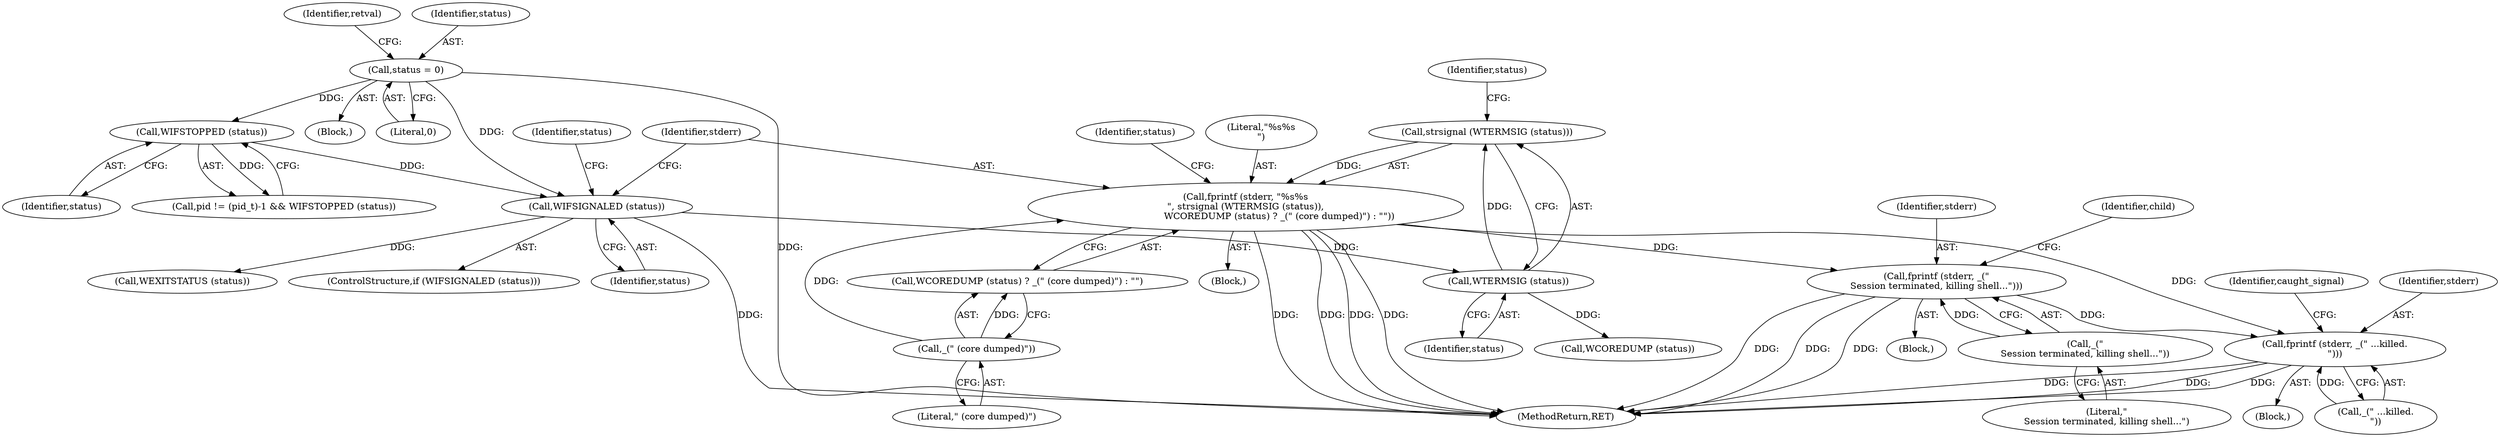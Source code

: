 digraph "0_util-linux_dffab154d29a288aa171ff50263ecc8f2e14a891@API" {
"1000388" [label="(Call,fprintf (stderr, _(\"\nSession terminated, killing shell...\")))"];
"1000346" [label="(Call,fprintf (stderr, \"%s%s\n\", strsignal (WTERMSIG (status)),\n                       WCOREDUMP (status) ? _(\" (core dumped)\") : \"\"))"];
"1000349" [label="(Call,strsignal (WTERMSIG (status)))"];
"1000350" [label="(Call,WTERMSIG (status))"];
"1000343" [label="(Call,WIFSIGNALED (status))"];
"1000113" [label="(Call,status = 0)"];
"1000323" [label="(Call,WIFSTOPPED (status))"];
"1000355" [label="(Call,_(\" (core dumped)\"))"];
"1000390" [label="(Call,_(\"\nSession terminated, killing shell...\"))"];
"1000405" [label="(Call,fprintf (stderr, _(\" ...killed.\n\")))"];
"1000388" [label="(Call,fprintf (stderr, _(\"\nSession terminated, killing shell...\")))"];
"1000393" [label="(Identifier,child)"];
"1000359" [label="(Identifier,status)"];
"1000118" [label="(Identifier,retval)"];
"1000348" [label="(Literal,\"%s%s\n\")"];
"1000356" [label="(Literal,\" (core dumped)\")"];
"1000343" [label="(Call,WIFSIGNALED (status))"];
"1000366" [label="(Identifier,status)"];
"1000367" [label="(Call,WEXITSTATUS (status))"];
"1000342" [label="(ControlStructure,if (WIFSIGNALED (status)))"];
"1000354" [label="(Identifier,status)"];
"1000323" [label="(Call,WIFSTOPPED (status))"];
"1000316" [label="(Call,pid != (pid_t)-1 && WIFSTOPPED (status))"];
"1000351" [label="(Identifier,status)"];
"1000353" [label="(Call,WCOREDUMP (status))"];
"1000114" [label="(Identifier,status)"];
"1000390" [label="(Call,_(\"\nSession terminated, killing shell...\"))"];
"1000347" [label="(Identifier,stderr)"];
"1000355" [label="(Call,_(\" (core dumped)\"))"];
"1000346" [label="(Call,fprintf (stderr, \"%s%s\n\", strsignal (WTERMSIG (status)),\n                       WCOREDUMP (status) ? _(\" (core dumped)\") : \"\"))"];
"1000399" [label="(Block,)"];
"1000407" [label="(Call,_(\" ...killed.\n\"))"];
"1000387" [label="(Block,)"];
"1000350" [label="(Call,WTERMSIG (status))"];
"1000410" [label="(Identifier,caught_signal)"];
"1000345" [label="(Block,)"];
"1000405" [label="(Call,fprintf (stderr, _(\" ...killed.\n\")))"];
"1000389" [label="(Identifier,stderr)"];
"1000344" [label="(Identifier,status)"];
"1000113" [label="(Call,status = 0)"];
"1000324" [label="(Identifier,status)"];
"1000108" [label="(Block,)"];
"1000115" [label="(Literal,0)"];
"1000352" [label="(Call,WCOREDUMP (status) ? _(\" (core dumped)\") : \"\")"];
"1000391" [label="(Literal,\"\nSession terminated, killing shell...\")"];
"1000349" [label="(Call,strsignal (WTERMSIG (status)))"];
"1000406" [label="(Identifier,stderr)"];
"1000449" [label="(MethodReturn,RET)"];
"1000388" -> "1000387"  [label="AST: "];
"1000388" -> "1000390"  [label="CFG: "];
"1000389" -> "1000388"  [label="AST: "];
"1000390" -> "1000388"  [label="AST: "];
"1000393" -> "1000388"  [label="CFG: "];
"1000388" -> "1000449"  [label="DDG: "];
"1000388" -> "1000449"  [label="DDG: "];
"1000388" -> "1000449"  [label="DDG: "];
"1000346" -> "1000388"  [label="DDG: "];
"1000390" -> "1000388"  [label="DDG: "];
"1000388" -> "1000405"  [label="DDG: "];
"1000346" -> "1000345"  [label="AST: "];
"1000346" -> "1000352"  [label="CFG: "];
"1000347" -> "1000346"  [label="AST: "];
"1000348" -> "1000346"  [label="AST: "];
"1000349" -> "1000346"  [label="AST: "];
"1000352" -> "1000346"  [label="AST: "];
"1000359" -> "1000346"  [label="CFG: "];
"1000346" -> "1000449"  [label="DDG: "];
"1000346" -> "1000449"  [label="DDG: "];
"1000346" -> "1000449"  [label="DDG: "];
"1000346" -> "1000449"  [label="DDG: "];
"1000349" -> "1000346"  [label="DDG: "];
"1000355" -> "1000346"  [label="DDG: "];
"1000346" -> "1000405"  [label="DDG: "];
"1000349" -> "1000350"  [label="CFG: "];
"1000350" -> "1000349"  [label="AST: "];
"1000354" -> "1000349"  [label="CFG: "];
"1000350" -> "1000349"  [label="DDG: "];
"1000350" -> "1000351"  [label="CFG: "];
"1000351" -> "1000350"  [label="AST: "];
"1000343" -> "1000350"  [label="DDG: "];
"1000350" -> "1000353"  [label="DDG: "];
"1000343" -> "1000342"  [label="AST: "];
"1000343" -> "1000344"  [label="CFG: "];
"1000344" -> "1000343"  [label="AST: "];
"1000347" -> "1000343"  [label="CFG: "];
"1000366" -> "1000343"  [label="CFG: "];
"1000343" -> "1000449"  [label="DDG: "];
"1000113" -> "1000343"  [label="DDG: "];
"1000323" -> "1000343"  [label="DDG: "];
"1000343" -> "1000367"  [label="DDG: "];
"1000113" -> "1000108"  [label="AST: "];
"1000113" -> "1000115"  [label="CFG: "];
"1000114" -> "1000113"  [label="AST: "];
"1000115" -> "1000113"  [label="AST: "];
"1000118" -> "1000113"  [label="CFG: "];
"1000113" -> "1000449"  [label="DDG: "];
"1000113" -> "1000323"  [label="DDG: "];
"1000323" -> "1000316"  [label="AST: "];
"1000323" -> "1000324"  [label="CFG: "];
"1000324" -> "1000323"  [label="AST: "];
"1000316" -> "1000323"  [label="CFG: "];
"1000323" -> "1000316"  [label="DDG: "];
"1000355" -> "1000352"  [label="AST: "];
"1000355" -> "1000356"  [label="CFG: "];
"1000356" -> "1000355"  [label="AST: "];
"1000352" -> "1000355"  [label="CFG: "];
"1000355" -> "1000352"  [label="DDG: "];
"1000390" -> "1000391"  [label="CFG: "];
"1000391" -> "1000390"  [label="AST: "];
"1000405" -> "1000399"  [label="AST: "];
"1000405" -> "1000407"  [label="CFG: "];
"1000406" -> "1000405"  [label="AST: "];
"1000407" -> "1000405"  [label="AST: "];
"1000410" -> "1000405"  [label="CFG: "];
"1000405" -> "1000449"  [label="DDG: "];
"1000405" -> "1000449"  [label="DDG: "];
"1000405" -> "1000449"  [label="DDG: "];
"1000407" -> "1000405"  [label="DDG: "];
}
